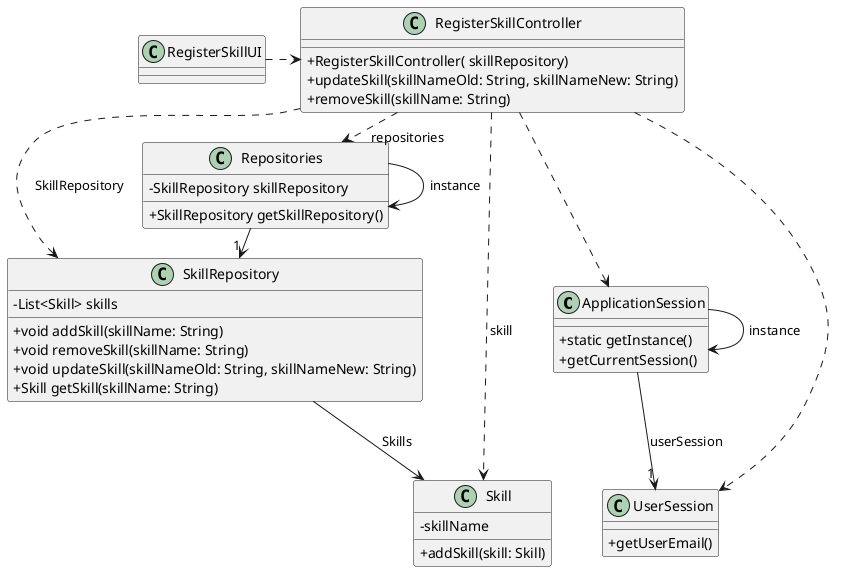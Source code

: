 @startuml

'skinparam monochrome true
skinparam packageStyle rectangle
skinparam shadowing false
skinparam linetype polyline
skinparam linetype orto

skinparam classAttributeIconSize 0

'left to right direction

class ApplicationSession
{
    + static getInstance()
    + getCurrentSession()
}

class UserSession
{
    + getUserEmail()
}



class Skill {
    - skillName

    + addSkill(skill: Skill)
}

class SkillRepository{
    - List<Skill> skills

    + void addSkill(skillName: String)
    + void removeSkill(skillName: String)
    + void updateSkill(skillNameOld: String, skillNameNew: String)
    + Skill getSkill(skillName: String)
}

class RegisterSkillUI {
}

class Repositories{
    - SkillRepository skillRepository

    + SkillRepository getSkillRepository()
}

class RegisterSkillController {
    + RegisterSkillController( skillRepository)
    + updateSkill(skillNameOld: String, skillNameNew: String)
    + removeSkill(skillName: String)
}

Repositories -> Repositories : instance
ApplicationSession -> ApplicationSession : instance

RegisterSkillUI .> RegisterSkillController

RegisterSkillController .> Repositories : repositories

Repositories -> "1" SkillRepository

RegisterSkillController ..> Skill : skill
RegisterSkillController ..> SkillRepository : SkillRepository

' Legenda
SkillRepository --> Skill : Skills

ApplicationSession --> "1" UserSession : userSession


RegisterSkillController ..> ApplicationSession
RegisterSkillController ..> UserSession




@enduml
